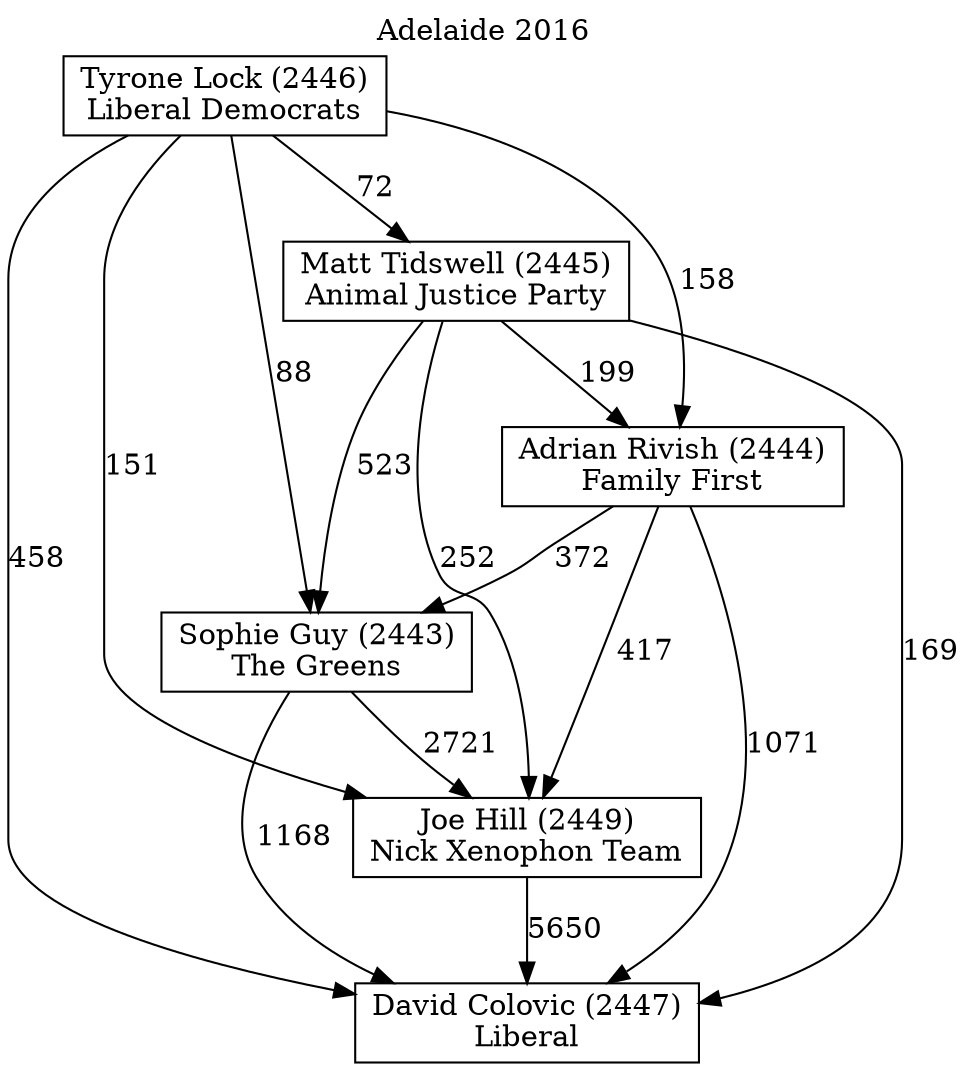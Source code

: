 // House preference flow
digraph "David Colovic (2447)_Adelaide_2016" {
	graph [label="Adelaide 2016" labelloc=t mclimit=2]
	node [shape=box]
	"David Colovic (2447)" [label="David Colovic (2447)
Liberal"]
	"Joe Hill (2449)" [label="Joe Hill (2449)
Nick Xenophon Team"]
	"Sophie Guy (2443)" [label="Sophie Guy (2443)
The Greens"]
	"Adrian Rivish (2444)" [label="Adrian Rivish (2444)
Family First"]
	"Matt Tidswell (2445)" [label="Matt Tidswell (2445)
Animal Justice Party"]
	"Tyrone Lock (2446)" [label="Tyrone Lock (2446)
Liberal Democrats"]
	"Joe Hill (2449)" -> "David Colovic (2447)" [label=5650]
	"Sophie Guy (2443)" -> "Joe Hill (2449)" [label=2721]
	"Adrian Rivish (2444)" -> "Sophie Guy (2443)" [label=372]
	"Matt Tidswell (2445)" -> "Adrian Rivish (2444)" [label=199]
	"Tyrone Lock (2446)" -> "Matt Tidswell (2445)" [label=72]
	"Sophie Guy (2443)" -> "David Colovic (2447)" [label=1168]
	"Adrian Rivish (2444)" -> "David Colovic (2447)" [label=1071]
	"Matt Tidswell (2445)" -> "David Colovic (2447)" [label=169]
	"Tyrone Lock (2446)" -> "David Colovic (2447)" [label=458]
	"Tyrone Lock (2446)" -> "Adrian Rivish (2444)" [label=158]
	"Matt Tidswell (2445)" -> "Sophie Guy (2443)" [label=523]
	"Tyrone Lock (2446)" -> "Sophie Guy (2443)" [label=88]
	"Adrian Rivish (2444)" -> "Joe Hill (2449)" [label=417]
	"Matt Tidswell (2445)" -> "Joe Hill (2449)" [label=252]
	"Tyrone Lock (2446)" -> "Joe Hill (2449)" [label=151]
}
